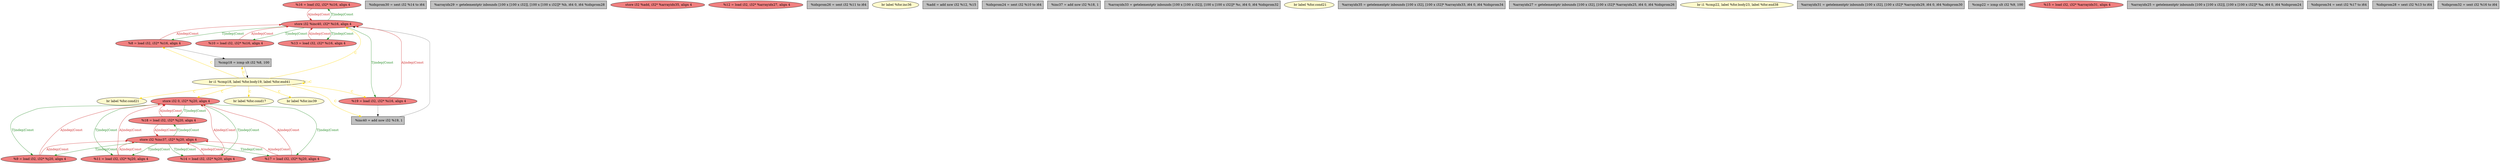
digraph G {


node1401 [fillcolor=lightcoral,label="  %16 = load i32, i32* %i16, align 4",shape=ellipse,style=filled ]
node1400 [fillcolor=grey,label="  %idxprom30 = sext i32 %14 to i64",shape=rectangle,style=filled ]
node1399 [fillcolor=grey,label="  %arrayidx29 = getelementptr inbounds [100 x [100 x i32]], [100 x [100 x i32]]* %b, i64 0, i64 %idxprom28",shape=rectangle,style=filled ]
node1398 [fillcolor=lightcoral,label="  %18 = load i32, i32* %j20, align 4",shape=ellipse,style=filled ]
node1374 [fillcolor=lightcoral,label="  store i32 %add, i32* %arrayidx35, align 4",shape=ellipse,style=filled ]
node1372 [fillcolor=lightcoral,label="  %14 = load i32, i32* %j20, align 4",shape=ellipse,style=filled ]
node1371 [fillcolor=lightcoral,label="  store i32 %inc40, i32* %i16, align 4",shape=ellipse,style=filled ]
node1364 [fillcolor=lightcoral,label="  store i32 0, i32* %j20, align 4",shape=ellipse,style=filled ]
node1383 [fillcolor=lightcoral,label="  %12 = load i32, i32* %arrayidx27, align 4",shape=ellipse,style=filled ]
node1390 [fillcolor=grey,label="  %idxprom26 = sext i32 %11 to i64",shape=rectangle,style=filled ]
node1369 [fillcolor=lemonchiffon,label="  br label %for.inc36",shape=ellipse,style=filled ]
node1363 [fillcolor=lightcoral,label="  %17 = load i32, i32* %j20, align 4",shape=ellipse,style=filled ]
node1386 [fillcolor=grey,label="  %add = add nsw i32 %12, %15",shape=rectangle,style=filled ]
node1368 [fillcolor=grey,label="  %idxprom24 = sext i32 %10 to i64",shape=rectangle,style=filled ]
node1388 [fillcolor=lightcoral,label="  %8 = load i32, i32* %i16, align 4",shape=ellipse,style=filled ]
node1376 [fillcolor=lightcoral,label="  %9 = load i32, i32* %j20, align 4",shape=ellipse,style=filled ]
node1381 [fillcolor=grey,label="  %inc37 = add nsw i32 %18, 1",shape=rectangle,style=filled ]
node1373 [fillcolor=grey,label="  %arrayidx33 = getelementptr inbounds [100 x [100 x i32]], [100 x [100 x i32]]* %c, i64 0, i64 %idxprom32",shape=rectangle,style=filled ]
node1377 [fillcolor=lemonchiffon,label="  br label %for.cond21",shape=ellipse,style=filled ]
node1382 [fillcolor=grey,label="  %arrayidx35 = getelementptr inbounds [100 x i32], [100 x i32]* %arrayidx33, i64 0, i64 %idxprom34",shape=rectangle,style=filled ]
node1384 [fillcolor=lightcoral,label="  %10 = load i32, i32* %i16, align 4",shape=ellipse,style=filled ]
node1375 [fillcolor=grey,label="  %arrayidx27 = getelementptr inbounds [100 x i32], [100 x i32]* %arrayidx25, i64 0, i64 %idxprom26",shape=rectangle,style=filled ]
node1394 [fillcolor=lemonchiffon,label="  br i1 %cmp18, label %for.body19, label %for.end41",shape=ellipse,style=filled ]
node1365 [fillcolor=grey,label="  %cmp18 = icmp slt i32 %8, 100",shape=rectangle,style=filled ]
node1392 [fillcolor=lightcoral,label="  %13 = load i32, i32* %i16, align 4",shape=ellipse,style=filled ]
node1366 [fillcolor=lemonchiffon,label="  br i1 %cmp22, label %for.body23, label %for.end38",shape=ellipse,style=filled ]
node1378 [fillcolor=lemonchiffon,label="  br label %for.cond17",shape=ellipse,style=filled ]
node1393 [fillcolor=grey,label="  %arrayidx31 = getelementptr inbounds [100 x i32], [100 x i32]* %arrayidx29, i64 0, i64 %idxprom30",shape=rectangle,style=filled ]
node1367 [fillcolor=grey,label="  %cmp22 = icmp slt i32 %9, 100",shape=rectangle,style=filled ]
node1380 [fillcolor=lightcoral,label="  %15 = load i32, i32* %arrayidx31, align 4",shape=ellipse,style=filled ]
node1385 [fillcolor=lightcoral,label="  %11 = load i32, i32* %j20, align 4",shape=ellipse,style=filled ]
node1370 [fillcolor=lightcoral,label="  store i32 %inc37, i32* %j20, align 4",shape=ellipse,style=filled ]
node1379 [fillcolor=grey,label="  %inc40 = add nsw i32 %19, 1",shape=rectangle,style=filled ]
node1387 [fillcolor=lightcoral,label="  %19 = load i32, i32* %i16, align 4",shape=ellipse,style=filled ]
node1389 [fillcolor=grey,label="  %arrayidx25 = getelementptr inbounds [100 x [100 x i32]], [100 x [100 x i32]]* %a, i64 0, i64 %idxprom24",shape=rectangle,style=filled ]
node1362 [fillcolor=grey,label="  %idxprom34 = sext i32 %17 to i64",shape=rectangle,style=filled ]
node1395 [fillcolor=lemonchiffon,label="  br label %for.inc39",shape=ellipse,style=filled ]
node1391 [fillcolor=lemonchiffon,label="  br label %for.cond21",shape=ellipse,style=filled ]
node1396 [fillcolor=grey,label="  %idxprom28 = sext i32 %13 to i64",shape=rectangle,style=filled ]
node1397 [fillcolor=grey,label="  %idxprom32 = sext i32 %16 to i64",shape=rectangle,style=filled ]

node1394->node1388 [style=solid,color=gold,label="C",penwidth=1.0,fontcolor=gold ]
node1371->node1388 [style=solid,color=forestgreen,label="T|indep|Const",penwidth=1.0,fontcolor=forestgreen ]
node1398->node1364 [style=solid,color=firebrick3,label="A|indep|Const",penwidth=1.0,fontcolor=firebrick3 ]
node1370->node1363 [style=solid,color=forestgreen,label="T|indep|Const",penwidth=1.0,fontcolor=forestgreen ]
node1364->node1385 [style=solid,color=forestgreen,label="T|indep|Const",penwidth=1.0,fontcolor=forestgreen ]
node1387->node1379 [style=solid,color=black,label="",penwidth=0.5,fontcolor=black ]
node1364->node1398 [style=solid,color=forestgreen,label="T|indep|Const",penwidth=1.0,fontcolor=forestgreen ]
node1370->node1385 [style=solid,color=forestgreen,label="T|indep|Const",penwidth=1.0,fontcolor=forestgreen ]
node1379->node1371 [style=solid,color=black,label="",penwidth=0.5,fontcolor=black ]
node1398->node1370 [style=solid,color=firebrick3,label="A|indep|Const",penwidth=1.0,fontcolor=firebrick3 ]
node1388->node1371 [style=solid,color=firebrick3,label="A|indep|Const",penwidth=1.0,fontcolor=firebrick3 ]
node1365->node1394 [style=solid,color=black,label="",penwidth=0.5,fontcolor=black ]
node1372->node1364 [style=solid,color=firebrick3,label="A|indep|Const",penwidth=1.0,fontcolor=firebrick3 ]
node1392->node1371 [style=solid,color=firebrick3,label="A|indep|Const",penwidth=1.0,fontcolor=firebrick3 ]
node1370->node1398 [style=solid,color=forestgreen,label="T|indep|Const",penwidth=1.0,fontcolor=forestgreen ]
node1394->node1364 [style=solid,color=gold,label="C",penwidth=1.0,fontcolor=gold ]
node1388->node1365 [style=solid,color=black,label="",penwidth=0.5,fontcolor=black ]
node1394->node1395 [style=solid,color=gold,label="C",penwidth=1.0,fontcolor=gold ]
node1394->node1391 [style=solid,color=gold,label="C",penwidth=1.0,fontcolor=gold ]
node1371->node1392 [style=solid,color=forestgreen,label="T|indep|Const",penwidth=1.0,fontcolor=forestgreen ]
node1394->node1378 [style=solid,color=gold,label="C",penwidth=1.0,fontcolor=gold ]
node1364->node1363 [style=solid,color=forestgreen,label="T|indep|Const",penwidth=1.0,fontcolor=forestgreen ]
node1394->node1379 [style=solid,color=gold,label="C",penwidth=1.0,fontcolor=gold ]
node1394->node1371 [style=solid,color=gold,label="C",penwidth=1.0,fontcolor=gold ]
node1364->node1376 [style=solid,color=forestgreen,label="T|indep|Const",penwidth=1.0,fontcolor=forestgreen ]
node1394->node1387 [style=solid,color=gold,label="C",penwidth=1.0,fontcolor=gold ]
node1372->node1370 [style=solid,color=firebrick3,label="A|indep|Const",penwidth=1.0,fontcolor=firebrick3 ]
node1394->node1394 [style=solid,color=gold,label="C",penwidth=1.0,fontcolor=gold ]
node1363->node1364 [style=solid,color=firebrick3,label="A|indep|Const",penwidth=1.0,fontcolor=firebrick3 ]
node1384->node1371 [style=solid,color=firebrick3,label="A|indep|Const",penwidth=1.0,fontcolor=firebrick3 ]
node1376->node1370 [style=solid,color=firebrick3,label="A|indep|Const",penwidth=1.0,fontcolor=firebrick3 ]
node1394->node1365 [style=solid,color=gold,label="C",penwidth=1.0,fontcolor=gold ]
node1385->node1370 [style=solid,color=firebrick3,label="A|indep|Const",penwidth=1.0,fontcolor=firebrick3 ]
node1363->node1370 [style=solid,color=firebrick3,label="A|indep|Const",penwidth=1.0,fontcolor=firebrick3 ]
node1371->node1401 [style=solid,color=forestgreen,label="T|indep|Const",penwidth=1.0,fontcolor=forestgreen ]
node1401->node1371 [style=solid,color=firebrick3,label="A|indep|Const",penwidth=1.0,fontcolor=firebrick3 ]
node1370->node1372 [style=solid,color=forestgreen,label="T|indep|Const",penwidth=1.0,fontcolor=forestgreen ]
node1387->node1371 [style=solid,color=firebrick3,label="A|indep|Const",penwidth=1.0,fontcolor=firebrick3 ]
node1371->node1384 [style=solid,color=forestgreen,label="T|indep|Const",penwidth=1.0,fontcolor=forestgreen ]
node1385->node1364 [style=solid,color=firebrick3,label="A|indep|Const",penwidth=1.0,fontcolor=firebrick3 ]
node1370->node1376 [style=solid,color=forestgreen,label="T|indep|Const",penwidth=1.0,fontcolor=forestgreen ]
node1371->node1387 [style=solid,color=forestgreen,label="T|indep|Const",penwidth=1.0,fontcolor=forestgreen ]
node1376->node1364 [style=solid,color=firebrick3,label="A|indep|Const",penwidth=1.0,fontcolor=firebrick3 ]
node1364->node1372 [style=solid,color=forestgreen,label="T|indep|Const",penwidth=1.0,fontcolor=forestgreen ]


}
